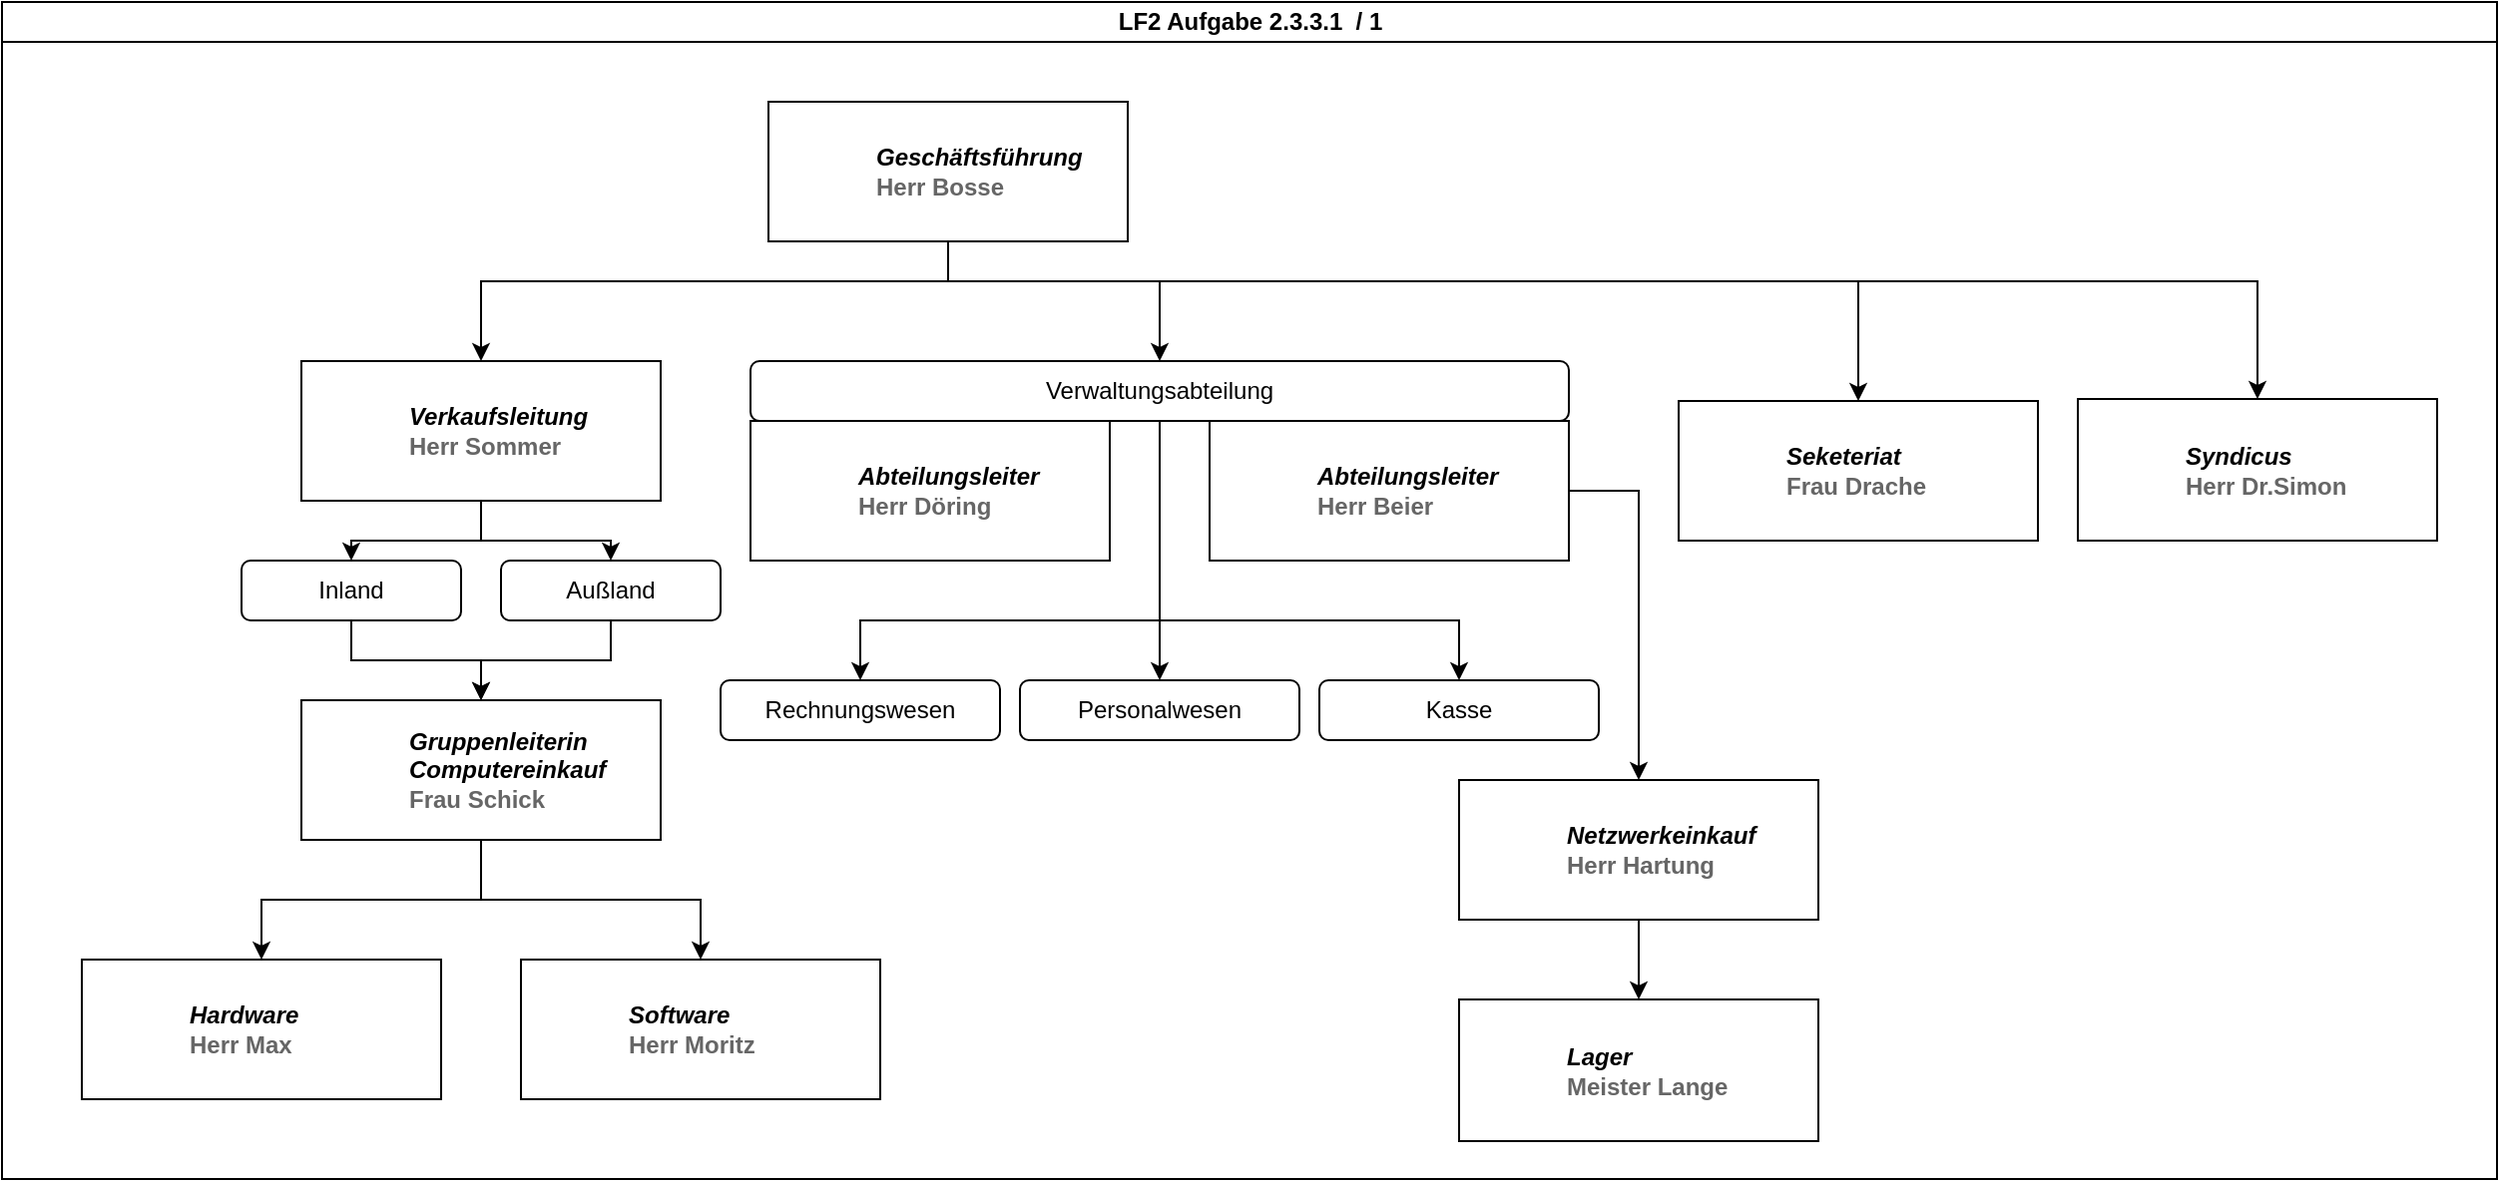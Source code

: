 <mxfile version="13.2.1" type="github" pages="2">
  <diagram id="prtHgNgQTEPvFCAcTncT" name="Page-1">
    <mxGraphModel dx="1421" dy="738" grid="1" gridSize="10" guides="1" tooltips="1" connect="1" arrows="1" fold="1" page="1" pageScale="1" pageWidth="827" pageHeight="1169" math="0" shadow="0">
      <root>
        <mxCell id="0" />
        <mxCell id="1" parent="0" />
        <mxCell id="dNxyNK7c78bLwvsdeMH5-11" value="LF2 Aufgabe 2.3.3.1&amp;nbsp; / 1" style="swimlane;html=1;startSize=20;horizontal=1;containerType=tree;glass=0;" parent="1" vertex="1">
          <mxGeometry x="40" y="80" width="1250" height="590" as="geometry" />
        </mxCell>
        <mxCell id="lZeLuXClH63nxUoIVjLt-2" style="edgeStyle=orthogonalEdgeStyle;rounded=0;orthogonalLoop=1;jettySize=auto;html=1;" parent="dNxyNK7c78bLwvsdeMH5-11" source="dNxyNK7c78bLwvsdeMH5-12" target="lZeLuXClH63nxUoIVjLt-1" edge="1">
          <mxGeometry relative="1" as="geometry">
            <Array as="points">
              <mxPoint x="374" y="140" />
              <mxPoint x="140" y="140" />
            </Array>
          </mxGeometry>
        </mxCell>
        <mxCell id="lZeLuXClH63nxUoIVjLt-29" style="edgeStyle=orthogonalEdgeStyle;rounded=0;orthogonalLoop=1;jettySize=auto;html=1;" parent="dNxyNK7c78bLwvsdeMH5-11" source="dNxyNK7c78bLwvsdeMH5-12" target="lZeLuXClH63nxUoIVjLt-28" edge="1">
          <mxGeometry relative="1" as="geometry">
            <Array as="points">
              <mxPoint x="474" y="140" />
              <mxPoint x="580" y="140" />
            </Array>
          </mxGeometry>
        </mxCell>
        <mxCell id="lZeLuXClH63nxUoIVjLt-52" style="edgeStyle=orthogonalEdgeStyle;rounded=0;orthogonalLoop=1;jettySize=auto;html=1;" parent="dNxyNK7c78bLwvsdeMH5-11" source="dNxyNK7c78bLwvsdeMH5-12" target="lZeLuXClH63nxUoIVjLt-51" edge="1">
          <mxGeometry relative="1" as="geometry">
            <Array as="points">
              <mxPoint x="474" y="140" />
              <mxPoint x="930" y="140" />
            </Array>
          </mxGeometry>
        </mxCell>
        <mxCell id="lZeLuXClH63nxUoIVjLt-54" style="edgeStyle=orthogonalEdgeStyle;rounded=0;orthogonalLoop=1;jettySize=auto;html=1;" parent="dNxyNK7c78bLwvsdeMH5-11" source="dNxyNK7c78bLwvsdeMH5-12" target="lZeLuXClH63nxUoIVjLt-53" edge="1">
          <mxGeometry relative="1" as="geometry">
            <Array as="points">
              <mxPoint x="474" y="140" />
              <mxPoint x="1130" y="140" />
            </Array>
          </mxGeometry>
        </mxCell>
        <UserObject label="&lt;i&gt;%position%&lt;/i&gt;&lt;br&gt;&lt;font color=&quot;#666666&quot;&gt;%name%&lt;/font&gt;&lt;br&gt;" name="Herr Bosse" position="Geschäftsführung" location="" email="" placeholders="1" id="dNxyNK7c78bLwvsdeMH5-12">
          <mxCell style="label;image=https://cdn3.iconfinder.com/data/icons/user-avatars-1/512/users-8-2-128.png;whiteSpace=wrap;html=1;rounded=0;glass=0;treeMoving=1;treeFolding=1;" parent="dNxyNK7c78bLwvsdeMH5-11" vertex="1">
            <mxGeometry x="384" y="50" width="180" height="70" as="geometry" />
          </mxCell>
        </UserObject>
        <mxCell id="lZeLuXClH63nxUoIVjLt-6" style="edgeStyle=orthogonalEdgeStyle;rounded=0;orthogonalLoop=1;jettySize=auto;html=1;" parent="dNxyNK7c78bLwvsdeMH5-11" source="lZeLuXClH63nxUoIVjLt-1" target="lZeLuXClH63nxUoIVjLt-5" edge="1">
          <mxGeometry relative="1" as="geometry" />
        </mxCell>
        <mxCell id="lZeLuXClH63nxUoIVjLt-7" style="edgeStyle=orthogonalEdgeStyle;rounded=0;orthogonalLoop=1;jettySize=auto;html=1;" parent="dNxyNK7c78bLwvsdeMH5-11" source="lZeLuXClH63nxUoIVjLt-1" target="lZeLuXClH63nxUoIVjLt-4" edge="1">
          <mxGeometry relative="1" as="geometry" />
        </mxCell>
        <UserObject label="&lt;i&gt;%position%&lt;/i&gt;&lt;br&gt;&lt;font color=&quot;#666666&quot;&gt;%name%&lt;/font&gt;&lt;br&gt;" name="Herr Sommer" position="Verkaufsleitung" location="" email="" placeholders="1" id="lZeLuXClH63nxUoIVjLt-1">
          <mxCell style="label;image=https://cdn3.iconfinder.com/data/icons/user-avatars-1/512/users-10-3-128.png;whiteSpace=wrap;html=1;rounded=0;glass=0;treeMoving=1;treeFolding=1;" parent="dNxyNK7c78bLwvsdeMH5-11" vertex="1">
            <mxGeometry x="150" y="180" width="180" height="70" as="geometry" />
          </mxCell>
        </UserObject>
        <mxCell id="lZeLuXClH63nxUoIVjLt-10" style="edgeStyle=orthogonalEdgeStyle;rounded=0;orthogonalLoop=1;jettySize=auto;html=1;" parent="dNxyNK7c78bLwvsdeMH5-11" source="lZeLuXClH63nxUoIVjLt-4" target="lZeLuXClH63nxUoIVjLt-8" edge="1">
          <mxGeometry relative="1" as="geometry" />
        </mxCell>
        <UserObject label="%department%" placeholders="1" department="Außland" id="lZeLuXClH63nxUoIVjLt-4">
          <mxCell style="rounded=1;whiteSpace=wrap;html=1;glass=0;align=center;" parent="dNxyNK7c78bLwvsdeMH5-11" vertex="1">
            <mxGeometry x="250" y="280" width="110" height="30" as="geometry" />
          </mxCell>
        </UserObject>
        <mxCell id="lZeLuXClH63nxUoIVjLt-9" style="edgeStyle=orthogonalEdgeStyle;rounded=0;orthogonalLoop=1;jettySize=auto;html=1;" parent="dNxyNK7c78bLwvsdeMH5-11" source="lZeLuXClH63nxUoIVjLt-5" target="lZeLuXClH63nxUoIVjLt-8" edge="1">
          <mxGeometry relative="1" as="geometry" />
        </mxCell>
        <UserObject label="%department%" placeholders="1" department="Inland" id="lZeLuXClH63nxUoIVjLt-5">
          <mxCell style="rounded=1;whiteSpace=wrap;html=1;glass=0;align=center;" parent="dNxyNK7c78bLwvsdeMH5-11" vertex="1">
            <mxGeometry x="120" y="280" width="110" height="30" as="geometry" />
          </mxCell>
        </UserObject>
        <mxCell id="lZeLuXClH63nxUoIVjLt-26" style="edgeStyle=orthogonalEdgeStyle;rounded=0;orthogonalLoop=1;jettySize=auto;html=1;" parent="dNxyNK7c78bLwvsdeMH5-11" source="lZeLuXClH63nxUoIVjLt-8" target="lZeLuXClH63nxUoIVjLt-11" edge="1">
          <mxGeometry relative="1" as="geometry" />
        </mxCell>
        <mxCell id="lZeLuXClH63nxUoIVjLt-27" style="edgeStyle=orthogonalEdgeStyle;rounded=0;orthogonalLoop=1;jettySize=auto;html=1;" parent="dNxyNK7c78bLwvsdeMH5-11" source="lZeLuXClH63nxUoIVjLt-8" target="lZeLuXClH63nxUoIVjLt-25" edge="1">
          <mxGeometry relative="1" as="geometry">
            <Array as="points">
              <mxPoint x="240" y="450" />
              <mxPoint x="350" y="450" />
            </Array>
          </mxGeometry>
        </mxCell>
        <UserObject label="&lt;i&gt;%position%&lt;/i&gt;&lt;br&gt;&lt;font color=&quot;#666666&quot;&gt;%name%&lt;/font&gt;&lt;br&gt;" name="Frau Schick" position="Gruppenleiterin Computereinkauf" location="" email="" placeholders="1" id="lZeLuXClH63nxUoIVjLt-8">
          <mxCell style="label;image=https://cdn3.iconfinder.com/data/icons/user-avatars-1/512/users-3-128.png;whiteSpace=wrap;html=1;rounded=0;glass=0;treeMoving=1;treeFolding=1;" parent="dNxyNK7c78bLwvsdeMH5-11" vertex="1">
            <mxGeometry x="150" y="350" width="180" height="70" as="geometry" />
          </mxCell>
        </UserObject>
        <UserObject label="&lt;i&gt;%position%&lt;/i&gt;&lt;br&gt;&lt;font color=&quot;#666666&quot;&gt;%name%&lt;/font&gt;&lt;br&gt;" name="Herr Max" position="Hardware" location="" email="" placeholders="1" id="lZeLuXClH63nxUoIVjLt-11">
          <mxCell style="label;image=https://cdn3.iconfinder.com/data/icons/user-avatars-1/512/users-9-2-128.png;whiteSpace=wrap;html=1;rounded=0;glass=0;treeMoving=1;treeFolding=1;" parent="dNxyNK7c78bLwvsdeMH5-11" vertex="1">
            <mxGeometry x="40" y="480" width="180" height="70" as="geometry" />
          </mxCell>
        </UserObject>
        <UserObject label="&lt;i&gt;%position%&lt;/i&gt;&lt;br&gt;&lt;font color=&quot;#666666&quot;&gt;%name%&lt;/font&gt;&lt;br&gt;" name="Herr Moritz" position="Software" location="" email="" placeholders="1" id="lZeLuXClH63nxUoIVjLt-25">
          <mxCell style="label;image=https://cdn3.iconfinder.com/data/icons/user-avatars-1/512/users-8-2-128.png;whiteSpace=wrap;html=1;rounded=0;glass=0;treeMoving=1;treeFolding=1;" parent="dNxyNK7c78bLwvsdeMH5-11" vertex="1">
            <mxGeometry x="260" y="480" width="180" height="70" as="geometry" />
          </mxCell>
        </UserObject>
        <mxCell id="lZeLuXClH63nxUoIVjLt-39" style="edgeStyle=orthogonalEdgeStyle;rounded=0;orthogonalLoop=1;jettySize=auto;html=1;" parent="dNxyNK7c78bLwvsdeMH5-11" source="lZeLuXClH63nxUoIVjLt-28" target="lZeLuXClH63nxUoIVjLt-33" edge="1">
          <mxGeometry relative="1" as="geometry" />
        </mxCell>
        <mxCell id="lZeLuXClH63nxUoIVjLt-42" style="edgeStyle=orthogonalEdgeStyle;rounded=0;orthogonalLoop=1;jettySize=auto;html=1;" parent="dNxyNK7c78bLwvsdeMH5-11" source="lZeLuXClH63nxUoIVjLt-28" target="lZeLuXClH63nxUoIVjLt-32" edge="1">
          <mxGeometry relative="1" as="geometry">
            <Array as="points">
              <mxPoint x="580" y="310" />
              <mxPoint x="430" y="310" />
            </Array>
          </mxGeometry>
        </mxCell>
        <mxCell id="lZeLuXClH63nxUoIVjLt-43" style="edgeStyle=orthogonalEdgeStyle;rounded=0;orthogonalLoop=1;jettySize=auto;html=1;" parent="dNxyNK7c78bLwvsdeMH5-11" source="lZeLuXClH63nxUoIVjLt-28" target="lZeLuXClH63nxUoIVjLt-38" edge="1">
          <mxGeometry relative="1" as="geometry">
            <Array as="points">
              <mxPoint x="580" y="310" />
              <mxPoint x="730" y="310" />
            </Array>
          </mxGeometry>
        </mxCell>
        <UserObject label="%department%" placeholders="1" department="Verwaltungsabteilung" id="lZeLuXClH63nxUoIVjLt-28">
          <mxCell style="rounded=1;whiteSpace=wrap;html=1;glass=0;align=center;" parent="dNxyNK7c78bLwvsdeMH5-11" vertex="1">
            <mxGeometry x="375" y="180" width="410" height="30" as="geometry" />
          </mxCell>
        </UserObject>
        <UserObject label="&lt;i&gt;%position%&lt;/i&gt;&lt;br&gt;&lt;font color=&quot;#666666&quot;&gt;%name%&lt;/font&gt;&lt;br&gt;" name="Herr Döring" position="Abteilungsleiter" location="" email="" placeholders="1" id="lZeLuXClH63nxUoIVjLt-30">
          <mxCell style="label;image=https://cdn3.iconfinder.com/data/icons/user-avatars-1/512/users-9-2-128.png;whiteSpace=wrap;html=1;rounded=0;glass=0;treeMoving=1;treeFolding=1;" parent="dNxyNK7c78bLwvsdeMH5-11" vertex="1" collapsed="1">
            <mxGeometry x="375" y="210" width="180" height="70" as="geometry" />
          </mxCell>
        </UserObject>
        <mxCell id="lZeLuXClH63nxUoIVjLt-45" style="edgeStyle=orthogonalEdgeStyle;rounded=0;orthogonalLoop=1;jettySize=auto;html=1;" parent="dNxyNK7c78bLwvsdeMH5-11" source="lZeLuXClH63nxUoIVjLt-31" target="lZeLuXClH63nxUoIVjLt-44" edge="1">
          <mxGeometry relative="1" as="geometry">
            <Array as="points">
              <mxPoint x="820" y="245" />
            </Array>
          </mxGeometry>
        </mxCell>
        <UserObject label="&lt;i&gt;%position%&lt;/i&gt;&lt;br&gt;&lt;font color=&quot;#666666&quot;&gt;%name%&lt;/font&gt;&lt;br&gt;" name="Herr Beier" position="Abteilungsleiter" location="" email="" placeholders="1" id="lZeLuXClH63nxUoIVjLt-31">
          <mxCell style="label;image=https://cdn3.iconfinder.com/data/icons/user-avatars-1/512/users-9-2-128.png;whiteSpace=wrap;html=1;rounded=0;glass=0;treeMoving=1;treeFolding=1;" parent="dNxyNK7c78bLwvsdeMH5-11" vertex="1">
            <mxGeometry x="605" y="210" width="180" height="70" as="geometry" />
          </mxCell>
        </UserObject>
        <UserObject label="%department%" placeholders="1" department="Rechnungswesen" id="lZeLuXClH63nxUoIVjLt-32">
          <mxCell style="rounded=1;whiteSpace=wrap;html=1;glass=0;align=center;" parent="dNxyNK7c78bLwvsdeMH5-11" vertex="1">
            <mxGeometry x="360" y="340" width="140" height="30" as="geometry" />
          </mxCell>
        </UserObject>
        <UserObject label="%department%" placeholders="1" department="Personalwesen" id="lZeLuXClH63nxUoIVjLt-33">
          <mxCell style="rounded=1;whiteSpace=wrap;html=1;glass=0;align=center;" parent="dNxyNK7c78bLwvsdeMH5-11" vertex="1">
            <mxGeometry x="510" y="340" width="140" height="30" as="geometry" />
          </mxCell>
        </UserObject>
        <UserObject label="%department%" placeholders="1" department="Kasse" id="lZeLuXClH63nxUoIVjLt-38">
          <mxCell style="rounded=1;whiteSpace=wrap;html=1;glass=0;align=center;" parent="dNxyNK7c78bLwvsdeMH5-11" vertex="1">
            <mxGeometry x="660" y="340" width="140" height="30" as="geometry" />
          </mxCell>
        </UserObject>
        <mxCell id="lZeLuXClH63nxUoIVjLt-47" style="edgeStyle=orthogonalEdgeStyle;rounded=0;orthogonalLoop=1;jettySize=auto;html=1;" parent="dNxyNK7c78bLwvsdeMH5-11" source="lZeLuXClH63nxUoIVjLt-44" target="lZeLuXClH63nxUoIVjLt-46" edge="1">
          <mxGeometry relative="1" as="geometry" />
        </mxCell>
        <UserObject label="&lt;i&gt;%position%&lt;/i&gt;&lt;br&gt;&lt;font color=&quot;#666666&quot;&gt;%name%&lt;/font&gt;&lt;br&gt;" name="Herr Hartung" position="Netzwerkeinkauf" location="" email="" placeholders="1" id="lZeLuXClH63nxUoIVjLt-44">
          <mxCell style="label;image=https://cdn3.iconfinder.com/data/icons/user-avatars-1/512/users-10-3-128.png;whiteSpace=wrap;html=1;rounded=0;glass=0;treeMoving=1;treeFolding=1;" parent="dNxyNK7c78bLwvsdeMH5-11" vertex="1">
            <mxGeometry x="730" y="390" width="180" height="70" as="geometry" />
          </mxCell>
        </UserObject>
        <UserObject label="&lt;i&gt;%position%&lt;/i&gt;&lt;br&gt;&lt;font color=&quot;#666666&quot;&gt;%name%&lt;/font&gt;&lt;br&gt;" name="Meister Lange" position="Lager" location="" email="" placeholders="1" id="lZeLuXClH63nxUoIVjLt-46">
          <mxCell style="label;image=https://cdn3.iconfinder.com/data/icons/user-avatars-1/512/users-9-2-128.png;whiteSpace=wrap;html=1;rounded=0;glass=0;treeMoving=1;treeFolding=1;" parent="dNxyNK7c78bLwvsdeMH5-11" vertex="1">
            <mxGeometry x="730" y="500" width="180" height="71" as="geometry" />
          </mxCell>
        </UserObject>
        <UserObject label="&lt;i&gt;%position%&lt;/i&gt;&lt;br&gt;&lt;font color=&quot;#666666&quot;&gt;%name%&lt;/font&gt;&lt;br&gt;" name="Frau Drache" position="Seketeriat" location="" email="" placeholders="1" id="lZeLuXClH63nxUoIVjLt-51">
          <mxCell style="label;image=https://cdn3.iconfinder.com/data/icons/user-avatars-1/512/users-5-128.png;whiteSpace=wrap;html=1;rounded=0;glass=0;treeMoving=1;treeFolding=1;" parent="dNxyNK7c78bLwvsdeMH5-11" vertex="1">
            <mxGeometry x="840" y="200" width="180" height="70" as="geometry" />
          </mxCell>
        </UserObject>
        <UserObject label="&lt;i&gt;%position%&lt;/i&gt;&lt;br&gt;&lt;font color=&quot;#666666&quot;&gt;%name%&lt;/font&gt;&lt;br&gt;" name="Herr Dr.Simon" position="Syndicus" location="" email="" placeholders="1" id="lZeLuXClH63nxUoIVjLt-53">
          <mxCell style="label;image=https://cdn3.iconfinder.com/data/icons/user-avatars-1/512/users-9-2-128.png;whiteSpace=wrap;html=1;rounded=0;glass=0;treeMoving=1;treeFolding=1;" parent="dNxyNK7c78bLwvsdeMH5-11" vertex="1">
            <mxGeometry x="1040" y="199" width="180" height="71" as="geometry" />
          </mxCell>
        </UserObject>
      </root>
    </mxGraphModel>
  </diagram>
  <diagram id="cvJ_WHXBnqZolHbTQxHa" name="Page-2">
    <mxGraphModel dx="1421" dy="788" grid="1" gridSize="10" guides="1" tooltips="1" connect="1" arrows="1" fold="1" page="1" pageScale="1" pageWidth="827" pageHeight="1169" math="0" shadow="0">
      <root>
        <mxCell id="qOPi0OvNiu83JlgxurBB-0" />
        <mxCell id="qOPi0OvNiu83JlgxurBB-1" parent="qOPi0OvNiu83JlgxurBB-0" />
      </root>
    </mxGraphModel>
  </diagram>
</mxfile>
